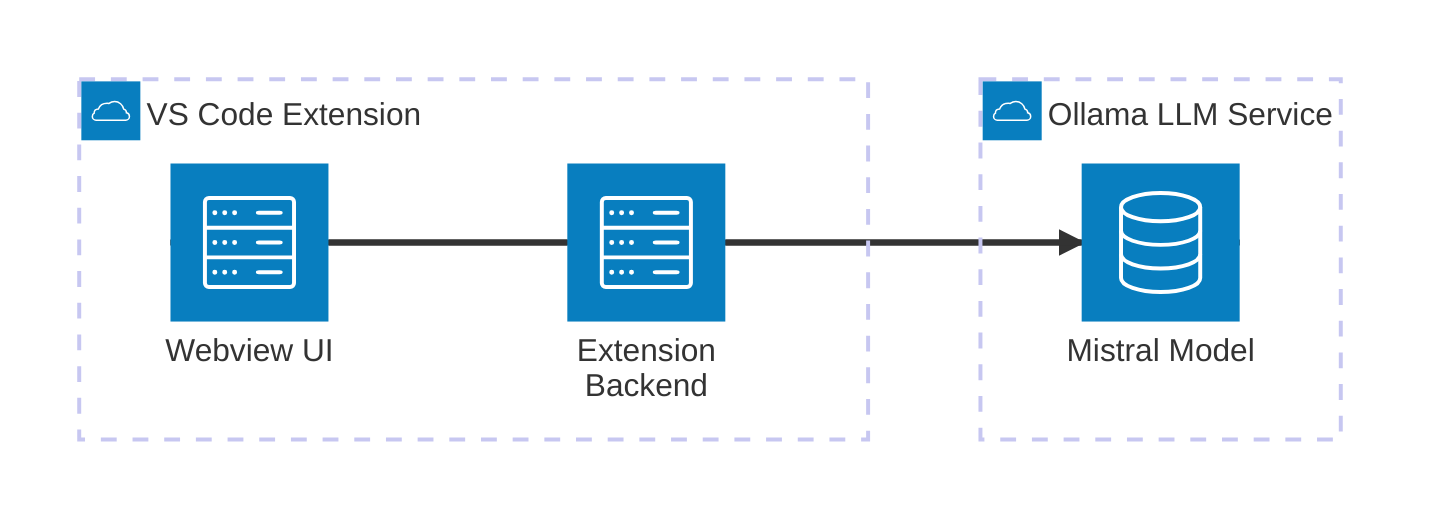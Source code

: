 architecture-beta
    group ext(cloud)[VS Code Extension]
    service webview(server)[Webview UI] in ext
    service backend(server)[Extension Backend] in ext
    group ollama(cloud)[Ollama LLM Service]
    service mistral(database)[Mistral Model] in ollama
    webview:R -- L:backend
    backend:R --> L:mistral
    mistral:R -- L:webview